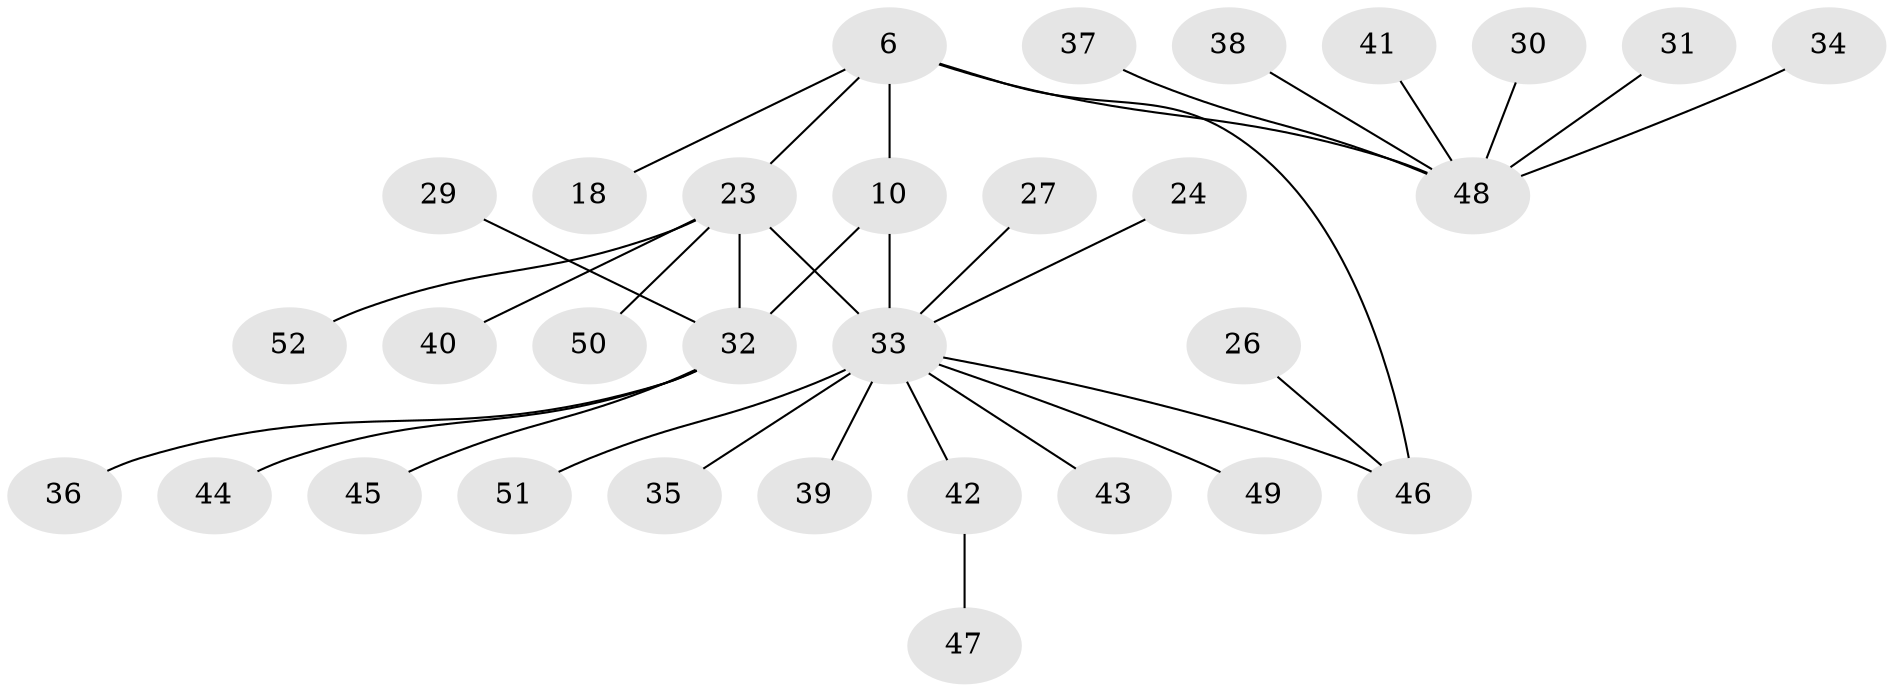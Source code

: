 // original degree distribution, {3: 0.019230769230769232, 10: 0.019230769230769232, 5: 0.019230769230769232, 4: 0.057692307692307696, 7: 0.019230769230769232, 6: 0.07692307692307693, 8: 0.019230769230769232, 1: 0.6346153846153846, 2: 0.1346153846153846}
// Generated by graph-tools (version 1.1) at 2025/58/03/04/25 21:58:37]
// undirected, 31 vertices, 33 edges
graph export_dot {
graph [start="1"]
  node [color=gray90,style=filled];
  6;
  10 [super="+1"];
  18;
  23 [super="+3+12"];
  24;
  26;
  27 [super="+22"];
  29;
  30;
  31;
  32 [super="+9+14"];
  33 [super="+2+7"];
  34;
  35;
  36;
  37;
  38;
  39;
  40;
  41;
  42;
  43;
  44;
  45;
  46 [super="+20"];
  47;
  48 [super="+5+11+13+17+25+28"];
  49;
  50 [super="+15"];
  51;
  52 [super="+21"];
  6 -- 10 [weight=2];
  6 -- 18;
  6 -- 48;
  6 -- 23;
  6 -- 46;
  10 -- 33 [weight=2];
  10 -- 32;
  23 -- 33 [weight=3];
  23 -- 40;
  23 -- 32;
  23 -- 50;
  23 -- 52;
  24 -- 33;
  26 -- 46;
  27 -- 33;
  29 -- 32;
  30 -- 48;
  31 -- 48;
  32 -- 36;
  32 -- 44;
  32 -- 45;
  33 -- 42;
  33 -- 35;
  33 -- 39;
  33 -- 49;
  33 -- 51;
  33 -- 43;
  33 -- 46;
  34 -- 48;
  37 -- 48;
  38 -- 48;
  41 -- 48;
  42 -- 47;
}
